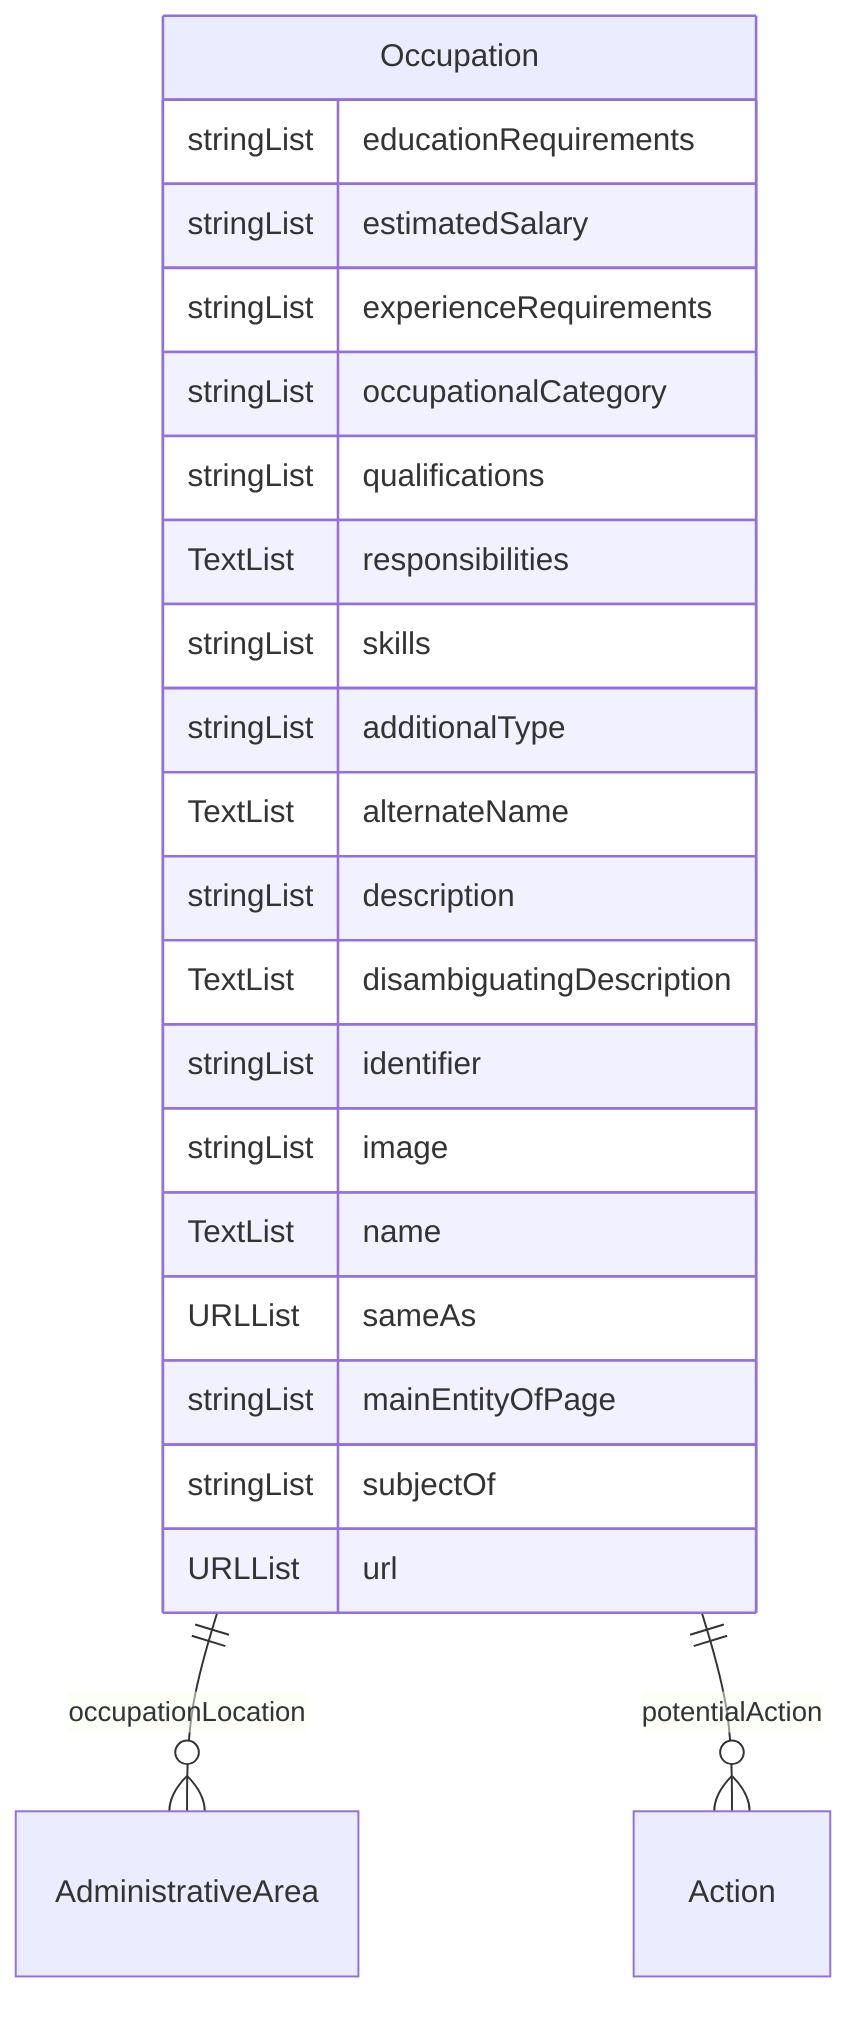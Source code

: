 erDiagram
Occupation {
    stringList educationRequirements  
    stringList estimatedSalary  
    stringList experienceRequirements  
    stringList occupationalCategory  
    stringList qualifications  
    TextList responsibilities  
    stringList skills  
    stringList additionalType  
    TextList alternateName  
    stringList description  
    TextList disambiguatingDescription  
    stringList identifier  
    stringList image  
    TextList name  
    URLList sameAs  
    stringList mainEntityOfPage  
    stringList subjectOf  
    URLList url  
}

Occupation ||--}o AdministrativeArea : "occupationLocation"
Occupation ||--}o Action : "potentialAction"